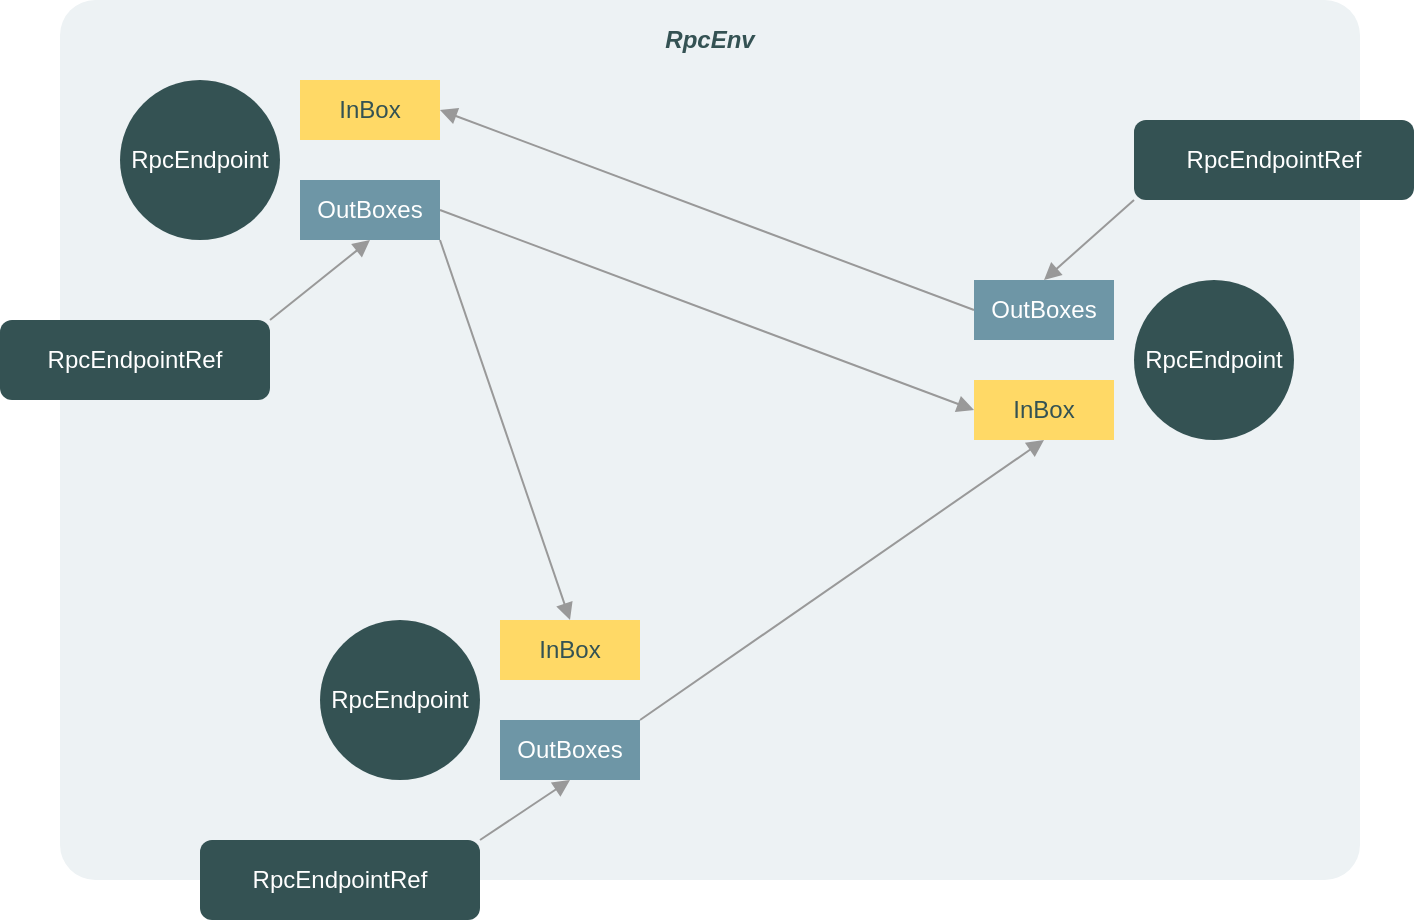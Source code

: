 <mxfile scale="2" border="30">
    <diagram id="0QhtwqMjpmc_AO-MrRb4" name="第 1 页">
        <mxGraphModel dx="1252" dy="719" grid="1" gridSize="10" guides="1" tooltips="1" connect="1" arrows="1" fold="1" page="1" pageScale="1" pageWidth="1654" pageHeight="2336" math="0" shadow="0">
            <root>
                <mxCell id="0"/>
                <mxCell id="1" parent="0"/>
                <mxCell id="597" value="" style="rounded=1;whiteSpace=wrap;html=1;fontColor=#345253;strokeColor=none;fillColor=#EDF2F4;arcSize=4;" vertex="1" parent="1">
                    <mxGeometry x="260" y="120" width="650" height="440" as="geometry"/>
                </mxCell>
                <mxCell id="586" style="edgeStyle=none;rounded=1;orthogonalLoop=1;jettySize=auto;html=1;exitX=1;exitY=0;exitDx=0;exitDy=0;entryX=0.5;entryY=1;entryDx=0;entryDy=0;endArrow=block;endFill=1;strokeColor=#999999;" edge="1" parent="1" source="572" target="577">
                    <mxGeometry relative="1" as="geometry"/>
                </mxCell>
                <mxCell id="572" value="RpcEndpointRef" style="rounded=1;whiteSpace=wrap;html=1;strokeColor=none;fillColor=#345253;fontColor=#FFFFFF;" vertex="1" parent="1">
                    <mxGeometry x="230" y="280" width="135" height="40" as="geometry"/>
                </mxCell>
                <mxCell id="575" value="RpcEndpoint" style="ellipse;whiteSpace=wrap;html=1;aspect=fixed;strokeColor=none;fillColor=#345253;fontColor=#FFFFFF;" vertex="1" parent="1">
                    <mxGeometry x="290" y="160" width="80" height="80" as="geometry"/>
                </mxCell>
                <mxCell id="576" value="InBox" style="rounded=0;whiteSpace=wrap;html=1;strokeColor=none;fillColor=#FFD966;fontColor=#345253;" vertex="1" parent="1">
                    <mxGeometry x="380" y="160" width="70" height="30" as="geometry"/>
                </mxCell>
                <mxCell id="583" style="edgeStyle=none;rounded=1;orthogonalLoop=1;jettySize=auto;html=1;exitX=1;exitY=0.5;exitDx=0;exitDy=0;entryX=0;entryY=0.5;entryDx=0;entryDy=0;endArrow=block;endFill=1;strokeColor=#999999;" edge="1" parent="1" source="577" target="579">
                    <mxGeometry relative="1" as="geometry"/>
                </mxCell>
                <mxCell id="592" style="edgeStyle=none;rounded=1;orthogonalLoop=1;jettySize=auto;html=1;exitX=1;exitY=1;exitDx=0;exitDy=0;entryX=0.5;entryY=0;entryDx=0;entryDy=0;endArrow=block;endFill=1;strokeColor=#999999;" edge="1" parent="1" source="577" target="589">
                    <mxGeometry relative="1" as="geometry"/>
                </mxCell>
                <mxCell id="577" value="OutBoxes" style="rounded=0;whiteSpace=wrap;html=1;strokeColor=none;fillColor=#6E96A6;fontColor=#FFFFFF;" vertex="1" parent="1">
                    <mxGeometry x="380" y="210" width="70" height="30" as="geometry"/>
                </mxCell>
                <mxCell id="578" value="RpcEndpoint" style="ellipse;whiteSpace=wrap;html=1;aspect=fixed;strokeColor=none;fillColor=#345253;fontColor=#FFFFFF;" vertex="1" parent="1">
                    <mxGeometry x="797" y="260" width="80" height="80" as="geometry"/>
                </mxCell>
                <mxCell id="579" value="InBox" style="rounded=0;whiteSpace=wrap;html=1;strokeColor=none;fillColor=#FFD966;fontColor=#345253;" vertex="1" parent="1">
                    <mxGeometry x="717" y="310" width="70" height="30" as="geometry"/>
                </mxCell>
                <mxCell id="582" style="rounded=1;orthogonalLoop=1;jettySize=auto;html=1;exitX=0;exitY=0.5;exitDx=0;exitDy=0;entryX=1;entryY=0.5;entryDx=0;entryDy=0;endArrow=block;endFill=1;strokeColor=#999999;" edge="1" parent="1" source="580" target="576">
                    <mxGeometry relative="1" as="geometry"/>
                </mxCell>
                <mxCell id="580" value="OutBoxes" style="rounded=0;whiteSpace=wrap;html=1;strokeColor=none;fillColor=#6E96A6;fontColor=#FFFFFF;" vertex="1" parent="1">
                    <mxGeometry x="717" y="260" width="70" height="30" as="geometry"/>
                </mxCell>
                <mxCell id="587" style="edgeStyle=none;rounded=1;orthogonalLoop=1;jettySize=auto;html=1;exitX=0;exitY=1;exitDx=0;exitDy=0;entryX=0.5;entryY=0;entryDx=0;entryDy=0;endArrow=block;endFill=1;strokeColor=#999999;" edge="1" parent="1" source="581" target="580">
                    <mxGeometry relative="1" as="geometry"/>
                </mxCell>
                <mxCell id="581" value="RpcEndpointRef" style="rounded=1;whiteSpace=wrap;html=1;strokeColor=none;fillColor=#345253;fontColor=#FFFFFF;" vertex="1" parent="1">
                    <mxGeometry x="797" y="180" width="140" height="40" as="geometry"/>
                </mxCell>
                <mxCell id="588" value="RpcEndpoint" style="ellipse;whiteSpace=wrap;html=1;aspect=fixed;strokeColor=none;fillColor=#345253;fontColor=#FFFFFF;" vertex="1" parent="1">
                    <mxGeometry x="390" y="430" width="80" height="80" as="geometry"/>
                </mxCell>
                <mxCell id="589" value="InBox" style="rounded=0;whiteSpace=wrap;html=1;strokeColor=none;fillColor=#FFD966;fontColor=#345253;" vertex="1" parent="1">
                    <mxGeometry x="480" y="430" width="70" height="30" as="geometry"/>
                </mxCell>
                <mxCell id="595" style="edgeStyle=none;rounded=1;orthogonalLoop=1;jettySize=auto;html=1;exitX=1;exitY=0;exitDx=0;exitDy=0;entryX=0.5;entryY=1;entryDx=0;entryDy=0;endArrow=block;endFill=1;strokeColor=#999999;" edge="1" parent="1" source="590" target="579">
                    <mxGeometry relative="1" as="geometry"/>
                </mxCell>
                <mxCell id="590" value="OutBoxes" style="rounded=0;whiteSpace=wrap;html=1;strokeColor=none;fillColor=#6E96A6;fontColor=#FFFFFF;" vertex="1" parent="1">
                    <mxGeometry x="480" y="480" width="70" height="30" as="geometry"/>
                </mxCell>
                <mxCell id="594" style="edgeStyle=none;rounded=1;orthogonalLoop=1;jettySize=auto;html=1;exitX=1;exitY=0;exitDx=0;exitDy=0;entryX=0.5;entryY=1;entryDx=0;entryDy=0;endArrow=block;endFill=1;strokeColor=#999999;" edge="1" parent="1" source="591" target="590">
                    <mxGeometry relative="1" as="geometry"/>
                </mxCell>
                <mxCell id="591" value="RpcEndpointRef" style="rounded=1;whiteSpace=wrap;html=1;strokeColor=none;fillColor=#345253;fontColor=#FFFFFF;" vertex="1" parent="1">
                    <mxGeometry x="330" y="540" width="140" height="40" as="geometry"/>
                </mxCell>
                <mxCell id="598" value="&lt;b&gt;&lt;i&gt;RpcEnv&lt;/i&gt;&lt;/b&gt;" style="text;html=1;strokeColor=none;fillColor=none;align=center;verticalAlign=middle;whiteSpace=wrap;rounded=0;fontColor=#345253;" vertex="1" parent="1">
                    <mxGeometry x="565" y="130" width="40" height="20" as="geometry"/>
                </mxCell>
            </root>
        </mxGraphModel>
    </diagram>
</mxfile>